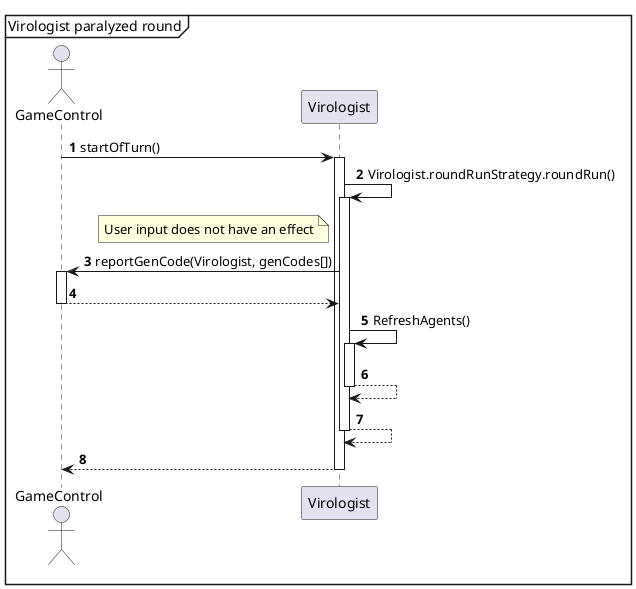 @startuml
'https://plantuml.com/sequence-diagram

autonumber

mainframe Virologist paralyzed round

actor GameControl
GameControl -> Virologist++: startOfTurn()
Virologist -> Virologist++: Virologist.roundRunStrategy.roundRun()

note left of Virologist
User input does not have an effect
end note
Virologist->GameControl:reportGenCode(Virologist, genCodes[])
Activate GameControl


GameControl-->Virologist
deactivate GameControl

Virologist->Virologist++: RefreshAgents()
Virologist-->Virologist--
Virologist-->Virologist--
Virologist-->GameControl--


@enduml